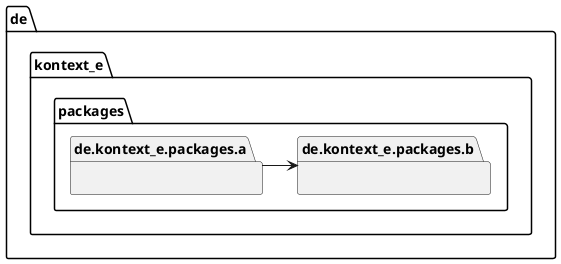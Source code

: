 @startuml

package de.kontext_e.packages.a {}
package de.kontext_e.packages.b {}

de.kontext_e.packages.a -> de.kontext_e.packages.b

@enduml
